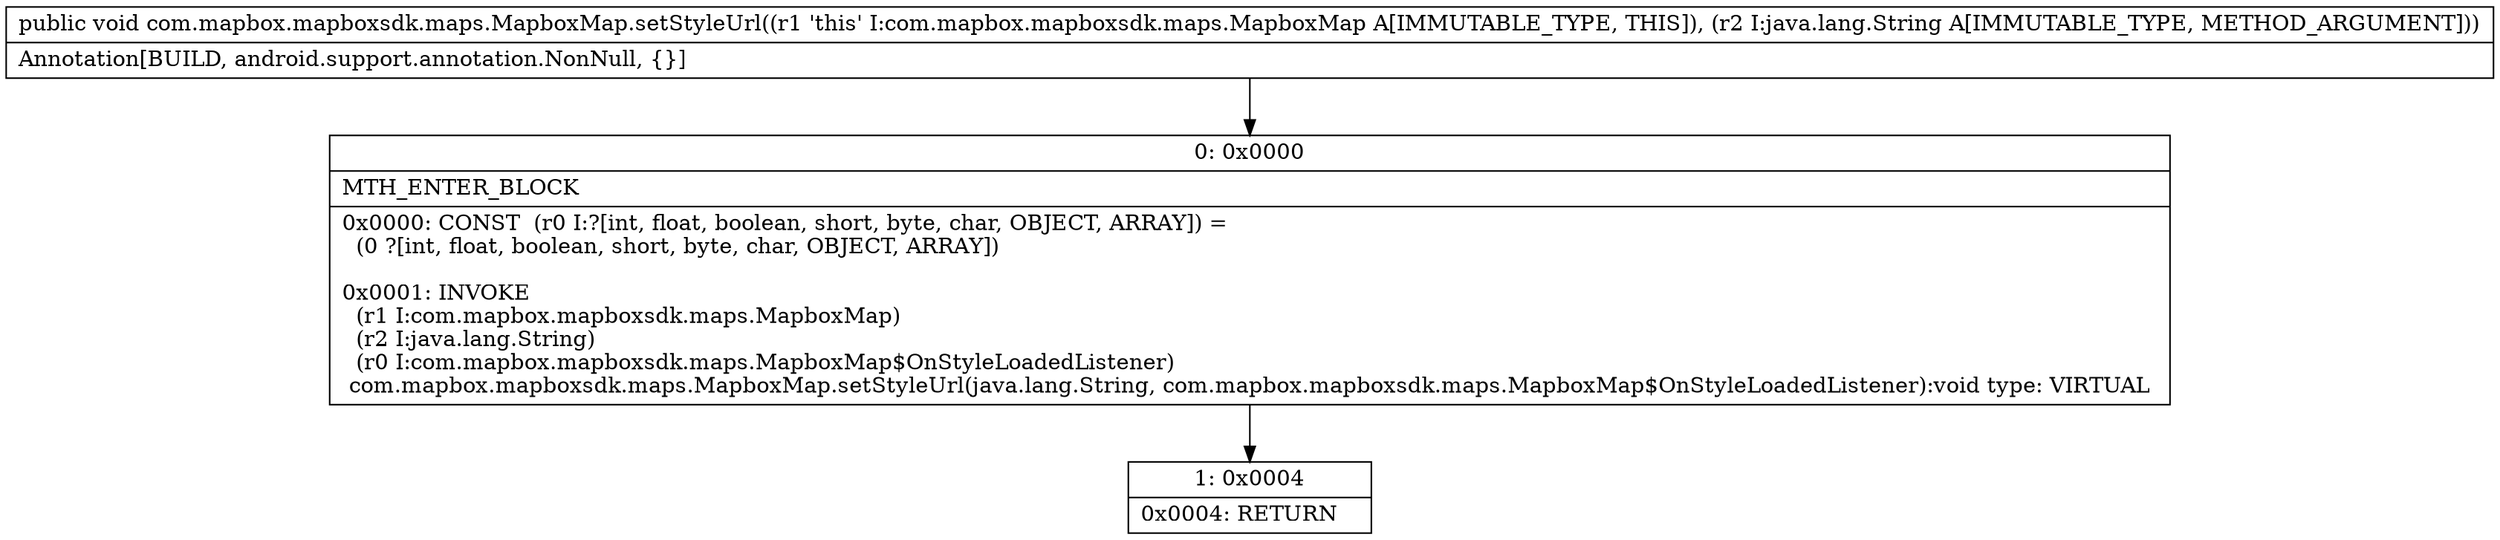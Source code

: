 digraph "CFG forcom.mapbox.mapboxsdk.maps.MapboxMap.setStyleUrl(Ljava\/lang\/String;)V" {
Node_0 [shape=record,label="{0\:\ 0x0000|MTH_ENTER_BLOCK\l|0x0000: CONST  (r0 I:?[int, float, boolean, short, byte, char, OBJECT, ARRAY]) = \l  (0 ?[int, float, boolean, short, byte, char, OBJECT, ARRAY])\l \l0x0001: INVOKE  \l  (r1 I:com.mapbox.mapboxsdk.maps.MapboxMap)\l  (r2 I:java.lang.String)\l  (r0 I:com.mapbox.mapboxsdk.maps.MapboxMap$OnStyleLoadedListener)\l com.mapbox.mapboxsdk.maps.MapboxMap.setStyleUrl(java.lang.String, com.mapbox.mapboxsdk.maps.MapboxMap$OnStyleLoadedListener):void type: VIRTUAL \l}"];
Node_1 [shape=record,label="{1\:\ 0x0004|0x0004: RETURN   \l}"];
MethodNode[shape=record,label="{public void com.mapbox.mapboxsdk.maps.MapboxMap.setStyleUrl((r1 'this' I:com.mapbox.mapboxsdk.maps.MapboxMap A[IMMUTABLE_TYPE, THIS]), (r2 I:java.lang.String A[IMMUTABLE_TYPE, METHOD_ARGUMENT]))  | Annotation[BUILD, android.support.annotation.NonNull, \{\}]\l}"];
MethodNode -> Node_0;
Node_0 -> Node_1;
}

